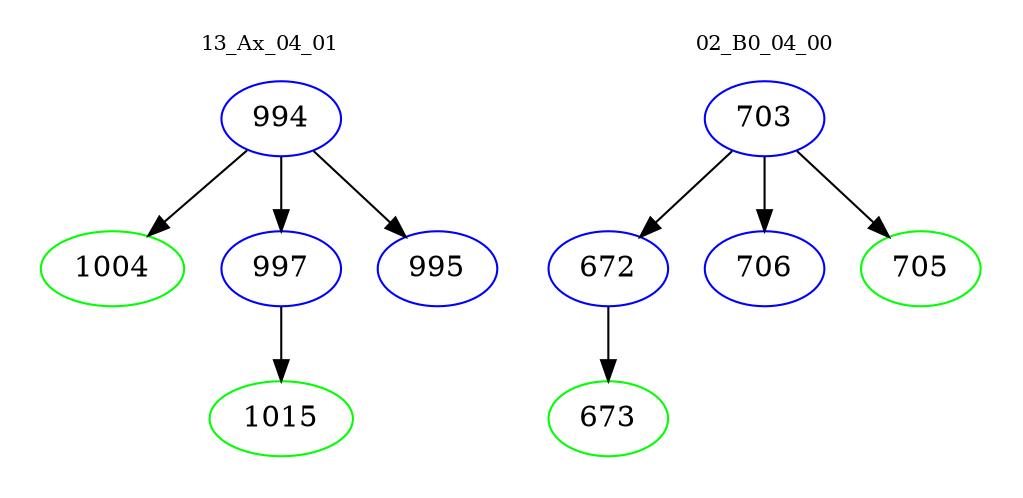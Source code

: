 digraph{
subgraph cluster_0 {
color = white
label = "13_Ax_04_01";
fontsize=10;
T0_994 [label="994", color="blue"]
T0_994 -> T0_1004 [color="black"]
T0_1004 [label="1004", color="green"]
T0_994 -> T0_997 [color="black"]
T0_997 [label="997", color="blue"]
T0_997 -> T0_1015 [color="black"]
T0_1015 [label="1015", color="green"]
T0_994 -> T0_995 [color="black"]
T0_995 [label="995", color="blue"]
}
subgraph cluster_1 {
color = white
label = "02_B0_04_00";
fontsize=10;
T1_703 [label="703", color="blue"]
T1_703 -> T1_672 [color="black"]
T1_672 [label="672", color="blue"]
T1_672 -> T1_673 [color="black"]
T1_673 [label="673", color="green"]
T1_703 -> T1_706 [color="black"]
T1_706 [label="706", color="blue"]
T1_703 -> T1_705 [color="black"]
T1_705 [label="705", color="green"]
}
}
